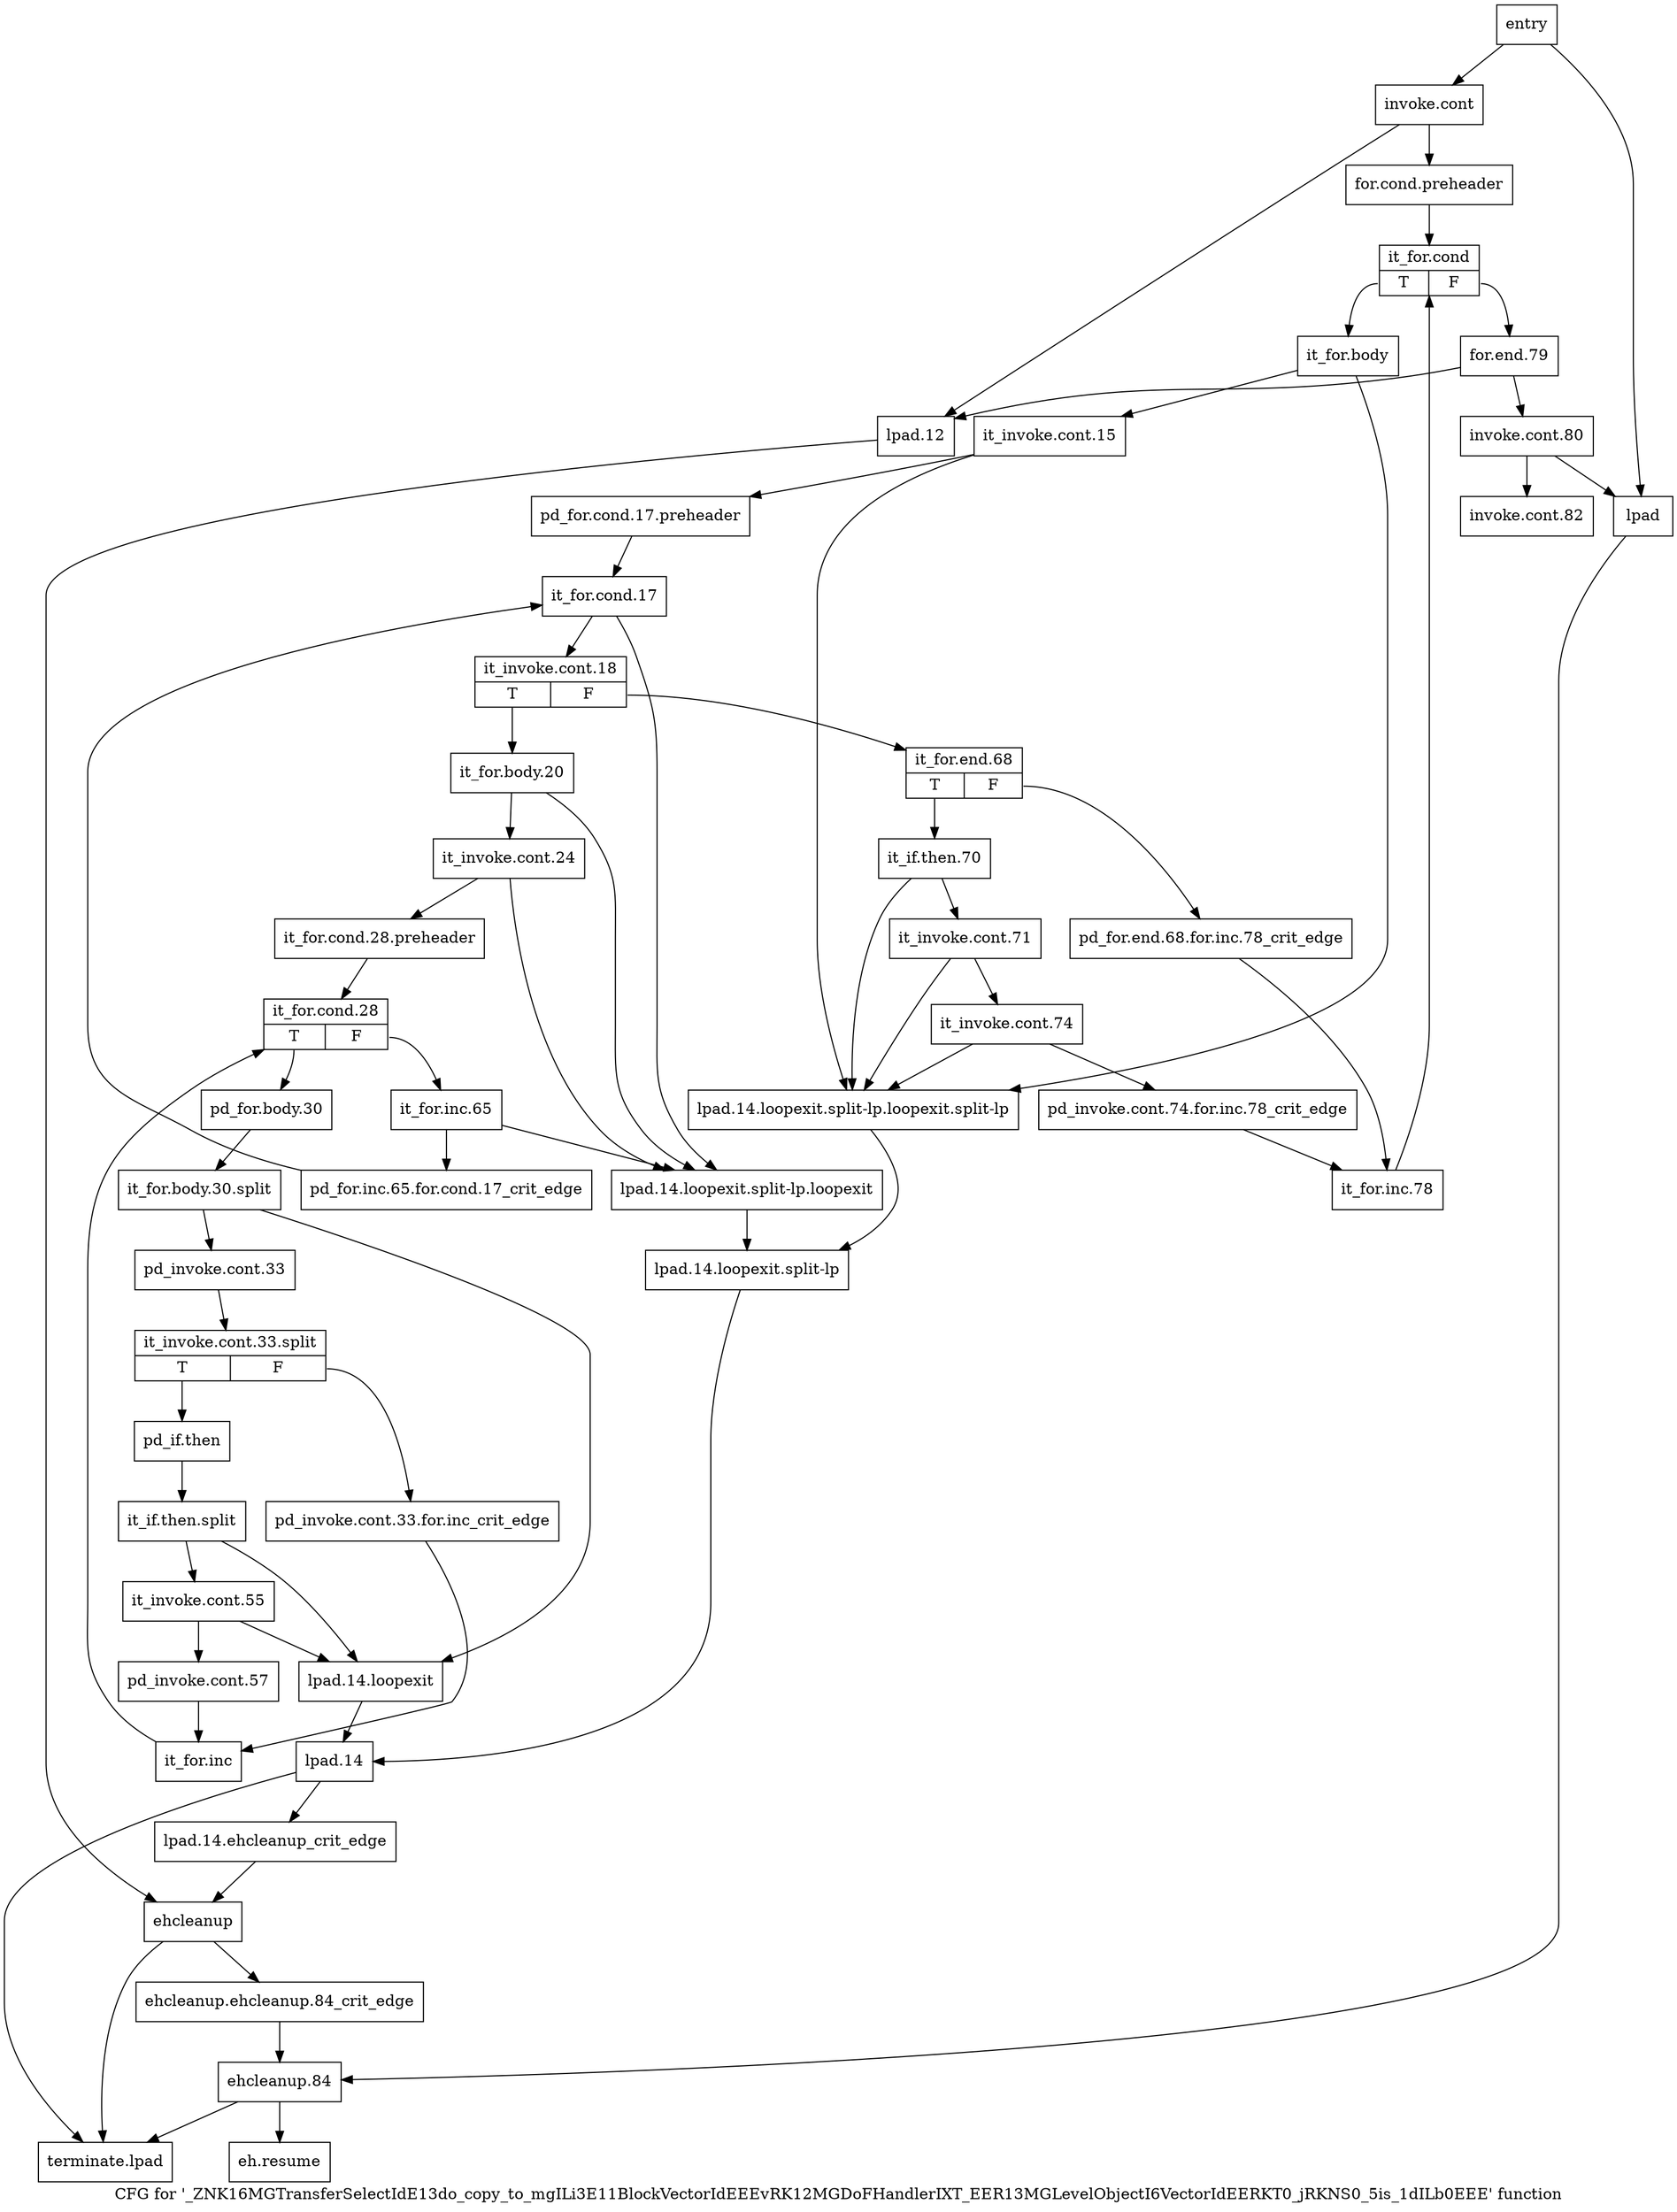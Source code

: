 digraph "CFG for '_ZNK16MGTransferSelectIdE13do_copy_to_mgILi3E11BlockVectorIdEEEvRK12MGDoFHandlerIXT_EER13MGLevelObjectI6VectorIdEERKT0_jRKNS0_5is_1dILb0EEE' function" {
	label="CFG for '_ZNK16MGTransferSelectIdE13do_copy_to_mgILi3E11BlockVectorIdEEEvRK12MGDoFHandlerIXT_EER13MGLevelObjectI6VectorIdEERKT0_jRKNS0_5is_1dILb0EEE' function";

	Node0x65b7870 [shape=record,label="{entry}"];
	Node0x65b7870 -> Node0x65b78c0;
	Node0x65b7870 -> Node0x65b7e60;
	Node0x65b78c0 [shape=record,label="{invoke.cont}"];
	Node0x65b78c0 -> Node0x65b7910;
	Node0x65b78c0 -> Node0x65b7eb0;
	Node0x65b7910 [shape=record,label="{for.cond.preheader}"];
	Node0x65b7910 -> Node0x65b7960;
	Node0x65b7960 [shape=record,label="{it_for.cond|{<s0>T|<s1>F}}"];
	Node0x65b7960:s0 -> Node0x65b79b0;
	Node0x65b7960:s1 -> Node0x65b8400;
	Node0x65b79b0 [shape=record,label="{it_for.body}"];
	Node0x65b79b0 -> Node0x65b7a00;
	Node0x65b79b0 -> Node0x65b7fa0;
	Node0x65b7a00 [shape=record,label="{it_invoke.cont.15}"];
	Node0x65b7a00 -> Node0x65b7a50;
	Node0x65b7a00 -> Node0x65b7fa0;
	Node0x65b7a50 [shape=record,label="{pd_for.cond.17.preheader}"];
	Node0x65b7a50 -> Node0x65b7aa0;
	Node0x65b7aa0 [shape=record,label="{it_for.cond.17}"];
	Node0x65b7aa0 -> Node0x65b7af0;
	Node0x65b7aa0 -> Node0x65b7f50;
	Node0x65b7af0 [shape=record,label="{it_invoke.cont.18|{<s0>T|<s1>F}}"];
	Node0x65b7af0:s0 -> Node0x65b7b40;
	Node0x65b7af0:s1 -> Node0x65b81d0;
	Node0x65b7b40 [shape=record,label="{it_for.body.20}"];
	Node0x65b7b40 -> Node0x65b7b90;
	Node0x65b7b40 -> Node0x65b7f50;
	Node0x65b7b90 [shape=record,label="{it_invoke.cont.24}"];
	Node0x65b7b90 -> Node0x65b7be0;
	Node0x65b7b90 -> Node0x65b7f50;
	Node0x65b7be0 [shape=record,label="{it_for.cond.28.preheader}"];
	Node0x65b7be0 -> Node0x65b7c30;
	Node0x65b7c30 [shape=record,label="{it_for.cond.28|{<s0>T|<s1>F}}"];
	Node0x65b7c30:s0 -> Node0x65b7c80;
	Node0x65b7c30:s1 -> Node0x65b8130;
	Node0x65b7c80 [shape=record,label="{pd_for.body.30}"];
	Node0x65b7c80 -> Node0xacd8b70;
	Node0xacd8b70 [shape=record,label="{it_for.body.30.split}"];
	Node0xacd8b70 -> Node0x65b7cd0;
	Node0xacd8b70 -> Node0x65b7f00;
	Node0x65b7cd0 [shape=record,label="{pd_invoke.cont.33}"];
	Node0x65b7cd0 -> Node0xad085c0;
	Node0xad085c0 [shape=record,label="{it_invoke.cont.33.split|{<s0>T|<s1>F}}"];
	Node0xad085c0:s0 -> Node0x65b7d70;
	Node0xad085c0:s1 -> Node0x65b7d20;
	Node0x65b7d20 [shape=record,label="{pd_invoke.cont.33.for.inc_crit_edge}"];
	Node0x65b7d20 -> Node0x65b80e0;
	Node0x65b7d70 [shape=record,label="{pd_if.then}"];
	Node0x65b7d70 -> Node0xadd5f70;
	Node0xadd5f70 [shape=record,label="{it_if.then.split}"];
	Node0xadd5f70 -> Node0x65b7dc0;
	Node0xadd5f70 -> Node0x65b7f00;
	Node0x65b7dc0 [shape=record,label="{it_invoke.cont.55}"];
	Node0x65b7dc0 -> Node0x65b7e10;
	Node0x65b7dc0 -> Node0x65b7f00;
	Node0x65b7e10 [shape=record,label="{pd_invoke.cont.57}"];
	Node0x65b7e10 -> Node0x65b80e0;
	Node0x65b7e60 [shape=record,label="{lpad}"];
	Node0x65b7e60 -> Node0x65b8590;
	Node0x65b7eb0 [shape=record,label="{lpad.12}"];
	Node0x65b7eb0 -> Node0x65b84f0;
	Node0x65b7f00 [shape=record,label="{lpad.14.loopexit}"];
	Node0x65b7f00 -> Node0x65b8040;
	Node0x65b7f50 [shape=record,label="{lpad.14.loopexit.split-lp.loopexit}"];
	Node0x65b7f50 -> Node0x65b7ff0;
	Node0x65b7fa0 [shape=record,label="{lpad.14.loopexit.split-lp.loopexit.split-lp}"];
	Node0x65b7fa0 -> Node0x65b7ff0;
	Node0x65b7ff0 [shape=record,label="{lpad.14.loopexit.split-lp}"];
	Node0x65b7ff0 -> Node0x65b8040;
	Node0x65b8040 [shape=record,label="{lpad.14}"];
	Node0x65b8040 -> Node0x65b8090;
	Node0x65b8040 -> Node0x65b8630;
	Node0x65b8090 [shape=record,label="{lpad.14.ehcleanup_crit_edge}"];
	Node0x65b8090 -> Node0x65b84f0;
	Node0x65b80e0 [shape=record,label="{it_for.inc}"];
	Node0x65b80e0 -> Node0x65b7c30;
	Node0x65b8130 [shape=record,label="{it_for.inc.65}"];
	Node0x65b8130 -> Node0x65b8180;
	Node0x65b8130 -> Node0x65b7f50;
	Node0x65b8180 [shape=record,label="{pd_for.inc.65.for.cond.17_crit_edge}"];
	Node0x65b8180 -> Node0x65b7aa0;
	Node0x65b81d0 [shape=record,label="{it_for.end.68|{<s0>T|<s1>F}}"];
	Node0x65b81d0:s0 -> Node0x65b8270;
	Node0x65b81d0:s1 -> Node0x65b8220;
	Node0x65b8220 [shape=record,label="{pd_for.end.68.for.inc.78_crit_edge}"];
	Node0x65b8220 -> Node0x65b83b0;
	Node0x65b8270 [shape=record,label="{it_if.then.70}"];
	Node0x65b8270 -> Node0x65b82c0;
	Node0x65b8270 -> Node0x65b7fa0;
	Node0x65b82c0 [shape=record,label="{it_invoke.cont.71}"];
	Node0x65b82c0 -> Node0x65b8310;
	Node0x65b82c0 -> Node0x65b7fa0;
	Node0x65b8310 [shape=record,label="{it_invoke.cont.74}"];
	Node0x65b8310 -> Node0x65b8360;
	Node0x65b8310 -> Node0x65b7fa0;
	Node0x65b8360 [shape=record,label="{pd_invoke.cont.74.for.inc.78_crit_edge}"];
	Node0x65b8360 -> Node0x65b83b0;
	Node0x65b83b0 [shape=record,label="{it_for.inc.78}"];
	Node0x65b83b0 -> Node0x65b7960;
	Node0x65b8400 [shape=record,label="{for.end.79}"];
	Node0x65b8400 -> Node0x65b8450;
	Node0x65b8400 -> Node0x65b7eb0;
	Node0x65b8450 [shape=record,label="{invoke.cont.80}"];
	Node0x65b8450 -> Node0x65b84a0;
	Node0x65b8450 -> Node0x65b7e60;
	Node0x65b84a0 [shape=record,label="{invoke.cont.82}"];
	Node0x65b84f0 [shape=record,label="{ehcleanup}"];
	Node0x65b84f0 -> Node0x65b8540;
	Node0x65b84f0 -> Node0x65b8630;
	Node0x65b8540 [shape=record,label="{ehcleanup.ehcleanup.84_crit_edge}"];
	Node0x65b8540 -> Node0x65b8590;
	Node0x65b8590 [shape=record,label="{ehcleanup.84}"];
	Node0x65b8590 -> Node0x65b85e0;
	Node0x65b8590 -> Node0x65b8630;
	Node0x65b85e0 [shape=record,label="{eh.resume}"];
	Node0x65b8630 [shape=record,label="{terminate.lpad}"];
}
